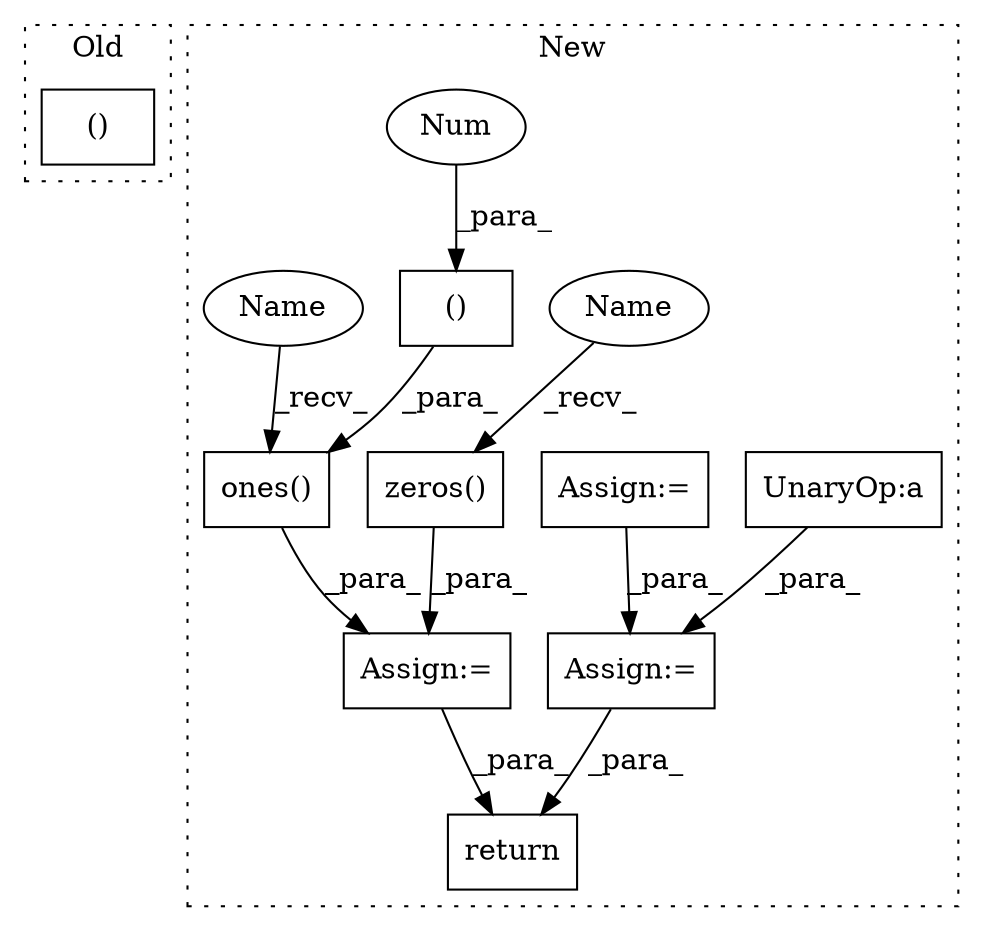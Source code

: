 digraph G {
subgraph cluster0 {
1 [label="()" a="54" s="4702" l="14" shape="box"];
label = "Old";
style="dotted";
}
subgraph cluster1 {
2 [label="ones()" a="75" s="4996,5023" l="11,1" shape="box"];
3 [label="Assign:=" a="68" s="4969" l="3" shape="box"];
4 [label="()" a="54" s="5019" l="3" shape="box"];
5 [label="Num" a="76" s="5021" l="1" shape="ellipse"];
6 [label="return" a="93" s="5325" l="7" shape="box"];
7 [label="Assign:=" a="68" s="5201" l="3" shape="box"];
8 [label="zeros()" a="75" s="5053,5081" l="12,1" shape="box"];
9 [label="UnaryOp:a" a="61" s="5143" l="11" shape="box"];
10 [label="Assign:=" a="68" s="5174" l="3" shape="box"];
11 [label="Name" a="87" s="5053" l="5" shape="ellipse"];
12 [label="Name" a="87" s="4996" l="5" shape="ellipse"];
label = "New";
style="dotted";
}
2 -> 3 [label="_para_"];
3 -> 6 [label="_para_"];
4 -> 2 [label="_para_"];
5 -> 4 [label="_para_"];
7 -> 6 [label="_para_"];
8 -> 3 [label="_para_"];
9 -> 7 [label="_para_"];
10 -> 7 [label="_para_"];
11 -> 8 [label="_recv_"];
12 -> 2 [label="_recv_"];
}